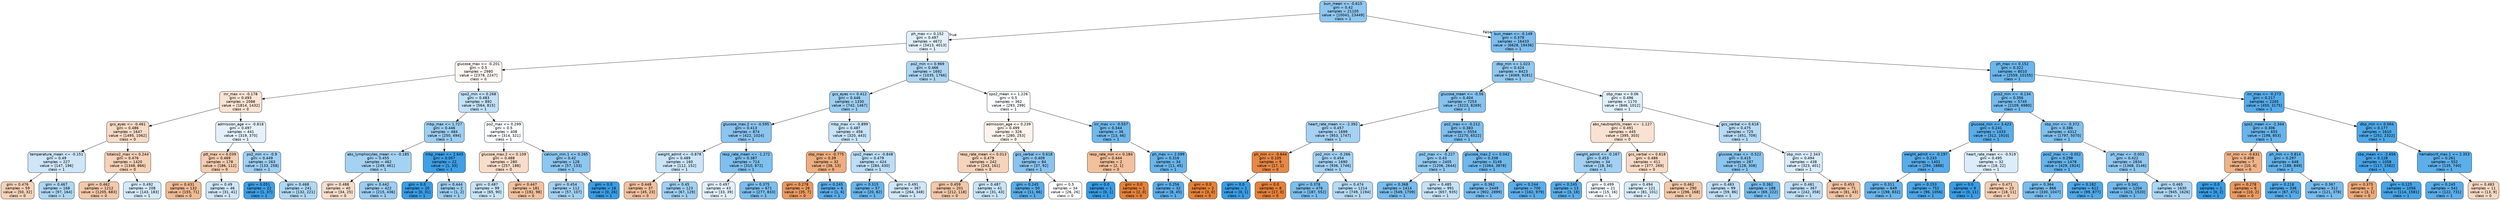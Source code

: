 digraph Tree {
node [shape=box, style="filled, rounded", color="black", fontname="helvetica"] ;
edge [fontname="helvetica"] ;
0 [label="bun_mean <= -0.615\ngini = 0.42\nsamples = 21105\nvalue = [10041, 23449]\nclass = 1", fillcolor="#8ec7f0"] ;
1 [label="ph_max <= 0.152\ngini = 0.497\nsamples = 4672\nvalue = [3413, 4013]\nclass = 1", fillcolor="#e1f0fb"] ;
0 -> 1 [labeldistance=2.5, labelangle=45, headlabel="True"] ;
2 [label="glucose_max <= -0.201\ngini = 0.5\nsamples = 2980\nvalue = [2378, 2247]\nclass = 0", fillcolor="#fef8f4"] ;
1 -> 2 ;
3 [label="inr_max <= -0.178\ngini = 0.493\nsamples = 2088\nvalue = [1814, 1432]\nclass = 0", fillcolor="#fae4d5"] ;
2 -> 3 ;
4 [label="gcs_eyes <= -0.461\ngini = 0.486\nsamples = 1647\nvalue = [1495, 1062]\nclass = 0", fillcolor="#f7dbc6"] ;
3 -> 4 ;
5 [label="temperature_mean <= -0.151\ngini = 0.49\nsamples = 227\nvalue = [147, 196]\nclass = 1", fillcolor="#cee6f8"] ;
4 -> 5 ;
6 [label="gini = 0.476\nsamples = 59\nvalue = [50, 32]\nclass = 0", fillcolor="#f6d2b8"] ;
5 -> 6 ;
7 [label="gini = 0.467\nsamples = 168\nvalue = [97, 164]\nclass = 1", fillcolor="#aed7f4"] ;
5 -> 7 ;
8 [label="totalco2_max <= 0.244\ngini = 0.476\nsamples = 1420\nvalue = [1348, 866]\nclass = 0", fillcolor="#f6d2b8"] ;
4 -> 8 ;
9 [label="gini = 0.462\nsamples = 1212\nvalue = [1205, 683]\nclass = 0", fillcolor="#f4c8a9"] ;
8 -> 9 ;
10 [label="gini = 0.492\nsamples = 208\nvalue = [143, 183]\nclass = 1", fillcolor="#d4eaf9"] ;
8 -> 10 ;
11 [label="admission_age <= -0.818\ngini = 0.497\nsamples = 441\nvalue = [319, 370]\nclass = 1", fillcolor="#e4f1fb"] ;
3 -> 11 ;
12 [label="ptt_max <= 0.039\ngini = 0.469\nsamples = 178\nvalue = [186, 112]\nclass = 0", fillcolor="#f5cdb0"] ;
11 -> 12 ;
13 [label="gini = 0.431\nsamples = 132\nvalue = [155, 71]\nclass = 0", fillcolor="#f1bb94"] ;
12 -> 13 ;
14 [label="gini = 0.49\nsamples = 46\nvalue = [31, 41]\nclass = 1", fillcolor="#cfe7f9"] ;
12 -> 14 ;
15 [label="po2_min <= -0.9\ngini = 0.449\nsamples = 263\nvalue = [133, 258]\nclass = 1", fillcolor="#9fd0f2"] ;
11 -> 15 ;
16 [label="gini = 0.051\nsamples = 22\nvalue = [1, 37]\nclass = 1", fillcolor="#3ea0e6"] ;
15 -> 16 ;
17 [label="gini = 0.468\nsamples = 241\nvalue = [132, 221]\nclass = 1", fillcolor="#afd8f5"] ;
15 -> 17 ;
18 [label="spo2_min <= 0.268\ngini = 0.483\nsamples = 892\nvalue = [564, 815]\nclass = 1", fillcolor="#c2e1f7"] ;
2 -> 18 ;
19 [label="mbp_max <= 1.727\ngini = 0.446\nsamples = 484\nvalue = [250, 494]\nclass = 1", fillcolor="#9dcff2"] ;
18 -> 19 ;
20 [label="abs_lymphocytes_mean <= -0.185\ngini = 0.455\nsamples = 462\nvalue = [249, 461]\nclass = 1", fillcolor="#a4d2f3"] ;
19 -> 20 ;
21 [label="gini = 0.488\nsamples = 40\nvalue = [34, 25]\nclass = 0", fillcolor="#f8decb"] ;
20 -> 21 ;
22 [label="gini = 0.442\nsamples = 422\nvalue = [215, 436]\nclass = 1", fillcolor="#9bcdf2"] ;
20 -> 22 ;
23 [label="mbp_mean <= 2.645\ngini = 0.057\nsamples = 22\nvalue = [1, 33]\nclass = 1", fillcolor="#3fa0e6"] ;
19 -> 23 ;
24 [label="gini = 0.0\nsamples = 20\nvalue = [0, 31]\nclass = 1", fillcolor="#399de5"] ;
23 -> 24 ;
25 [label="gini = 0.444\nsamples = 2\nvalue = [1, 2]\nclass = 1", fillcolor="#9ccef2"] ;
23 -> 25 ;
26 [label="po2_max <= 0.299\ngini = 0.5\nsamples = 408\nvalue = [314, 321]\nclass = 1", fillcolor="#fbfdfe"] ;
18 -> 26 ;
27 [label="glucose_max.2 <= 0.109\ngini = 0.488\nsamples = 280\nvalue = [257, 188]\nclass = 0", fillcolor="#f8ddca"] ;
26 -> 27 ;
28 [label="gini = 0.487\nsamples = 99\nvalue = [65, 90]\nclass = 1", fillcolor="#c8e4f8"] ;
27 -> 28 ;
29 [label="gini = 0.447\nsamples = 181\nvalue = [192, 98]\nclass = 0", fillcolor="#f2c19e"] ;
27 -> 29 ;
30 [label="calcium_min.1 <= 0.265\ngini = 0.42\nsamples = 128\nvalue = [57, 133]\nclass = 1", fillcolor="#8ec7f0"] ;
26 -> 30 ;
31 [label="gini = 0.454\nsamples = 112\nvalue = [57, 107]\nclass = 1", fillcolor="#a2d1f3"] ;
30 -> 31 ;
32 [label="gini = 0.0\nsamples = 16\nvalue = [0, 26]\nclass = 1", fillcolor="#399de5"] ;
30 -> 32 ;
33 [label="po2_min <= 0.969\ngini = 0.466\nsamples = 1692\nvalue = [1035, 1766]\nclass = 1", fillcolor="#add6f4"] ;
1 -> 33 ;
34 [label="gcs_eyes <= 0.412\ngini = 0.446\nsamples = 1330\nvalue = [742, 1467]\nclass = 1", fillcolor="#9dcff2"] ;
33 -> 34 ;
35 [label="glucose_max.2 <= -0.595\ngini = 0.413\nsamples = 874\nvalue = [422, 1024]\nclass = 1", fillcolor="#8bc5f0"] ;
34 -> 35 ;
36 [label="weight_admit <= -0.878\ngini = 0.489\nsamples = 160\nvalue = [112, 152]\nclass = 1", fillcolor="#cbe5f8"] ;
35 -> 36 ;
37 [label="gini = 0.448\nsamples = 37\nvalue = [45, 23]\nclass = 0", fillcolor="#f2c19e"] ;
36 -> 37 ;
38 [label="gini = 0.45\nsamples = 123\nvalue = [67, 129]\nclass = 1", fillcolor="#a0d0f3"] ;
36 -> 38 ;
39 [label="resp_rate_mean <= -1.272\ngini = 0.387\nsamples = 714\nvalue = [310, 872]\nclass = 1", fillcolor="#7fc0ee"] ;
35 -> 39 ;
40 [label="gini = 0.497\nsamples = 43\nvalue = [33, 39]\nclass = 1", fillcolor="#e1f0fb"] ;
39 -> 40 ;
41 [label="gini = 0.375\nsamples = 671\nvalue = [277, 833]\nclass = 1", fillcolor="#7bbeee"] ;
39 -> 41 ;
42 [label="mbp_max <= -0.899\ngini = 0.487\nsamples = 456\nvalue = [320, 443]\nclass = 1", fillcolor="#c8e4f8"] ;
34 -> 42 ;
43 [label="sbp_max <= -0.775\ngini = 0.39\nsamples = 32\nvalue = [36, 13]\nclass = 0", fillcolor="#eeae80"] ;
42 -> 43 ;
44 [label="gini = 0.278\nsamples = 26\nvalue = [35, 7]\nclass = 0", fillcolor="#ea9a61"] ;
43 -> 44 ;
45 [label="gini = 0.245\nsamples = 6\nvalue = [1, 6]\nclass = 1", fillcolor="#5aade9"] ;
43 -> 45 ;
46 [label="spo2_mean <= -0.848\ngini = 0.479\nsamples = 424\nvalue = [284, 430]\nclass = 1", fillcolor="#bcdef6"] ;
42 -> 46 ;
47 [label="gini = 0.315\nsamples = 57\nvalue = [20, 82]\nclass = 1", fillcolor="#69b5eb"] ;
46 -> 47 ;
48 [label="gini = 0.491\nsamples = 367\nvalue = [264, 348]\nclass = 1", fillcolor="#cfe7f9"] ;
46 -> 48 ;
49 [label="spo2_mean <= 1.226\ngini = 0.5\nsamples = 362\nvalue = [293, 299]\nclass = 1", fillcolor="#fbfdfe"] ;
33 -> 49 ;
50 [label="admission_age <= 0.239\ngini = 0.499\nsamples = 326\nvalue = [280, 253]\nclass = 0", fillcolor="#fcf3ec"] ;
49 -> 50 ;
51 [label="resp_rate_mean <= 0.013\ngini = 0.479\nsamples = 242\nvalue = [243, 161]\nclass = 0", fillcolor="#f6d4bc"] ;
50 -> 51 ;
52 [label="gini = 0.459\nsamples = 201\nvalue = [212, 118]\nclass = 0", fillcolor="#f3c7a7"] ;
51 -> 52 ;
53 [label="gini = 0.487\nsamples = 41\nvalue = [31, 43]\nclass = 1", fillcolor="#c8e4f8"] ;
51 -> 53 ;
54 [label="gcs_verbal <= 0.618\ngini = 0.409\nsamples = 84\nvalue = [37, 92]\nclass = 1", fillcolor="#89c4ef"] ;
50 -> 54 ;
55 [label="gini = 0.245\nsamples = 50\nvalue = [11, 66]\nclass = 1", fillcolor="#5aade9"] ;
54 -> 55 ;
56 [label="gini = 0.5\nsamples = 34\nvalue = [26, 26]\nclass = 0", fillcolor="#ffffff"] ;
54 -> 56 ;
57 [label="inr_max <= -0.557\ngini = 0.344\nsamples = 36\nvalue = [13, 46]\nclass = 1", fillcolor="#71b9ec"] ;
49 -> 57 ;
58 [label="resp_rate_min <= 0.184\ngini = 0.444\nsamples = 2\nvalue = [2, 1]\nclass = 0", fillcolor="#f2c09c"] ;
57 -> 58 ;
59 [label="gini = 0.0\nsamples = 1\nvalue = [0, 1]\nclass = 1", fillcolor="#399de5"] ;
58 -> 59 ;
60 [label="gini = 0.0\nsamples = 1\nvalue = [2, 0]\nclass = 0", fillcolor="#e58139"] ;
58 -> 60 ;
61 [label="ph_max <= 2.099\ngini = 0.316\nsamples = 34\nvalue = [11, 45]\nclass = 1", fillcolor="#69b5eb"] ;
57 -> 61 ;
62 [label="gini = 0.256\nsamples = 32\nvalue = [8, 45]\nclass = 1", fillcolor="#5caeea"] ;
61 -> 62 ;
63 [label="gini = 0.0\nsamples = 2\nvalue = [3, 0]\nclass = 0", fillcolor="#e58139"] ;
61 -> 63 ;
64 [label="bun_mean <= -0.149\ngini = 0.379\nsamples = 16433\nvalue = [6628, 19436]\nclass = 1", fillcolor="#7dbeee"] ;
0 -> 64 [labeldistance=2.5, labelangle=-45, headlabel="False"] ;
65 [label="dbp_min <= 1.023\ngini = 0.424\nsamples = 8423\nvalue = [4069, 9281]\nclass = 1", fillcolor="#90c8f0"] ;
64 -> 65 ;
66 [label="glucose_mean <= -0.56\ngini = 0.404\nsamples = 7253\nvalue = [3223, 8269]\nclass = 1", fillcolor="#86c3ef"] ;
65 -> 66 ;
67 [label="heart_rate_mean <= -2.392\ngini = 0.457\nsamples = 1699\nvalue = [953, 1747]\nclass = 1", fillcolor="#a5d2f3"] ;
66 -> 67 ;
68 [label="ph_min <= -0.644\ngini = 0.105\nsamples = 9\nvalue = [17, 1]\nclass = 0", fillcolor="#e78845"] ;
67 -> 68 ;
69 [label="gini = 0.0\nsamples = 1\nvalue = [0, 1]\nclass = 1", fillcolor="#399de5"] ;
68 -> 69 ;
70 [label="gini = 0.0\nsamples = 8\nvalue = [17, 0]\nclass = 0", fillcolor="#e58139"] ;
68 -> 70 ;
71 [label="po2_min <= -0.266\ngini = 0.454\nsamples = 1690\nvalue = [936, 1746]\nclass = 1", fillcolor="#a3d2f3"] ;
67 -> 71 ;
72 [label="gini = 0.378\nsamples = 476\nvalue = [187, 552]\nclass = 1", fillcolor="#7cbeee"] ;
71 -> 72 ;
73 [label="gini = 0.474\nsamples = 1214\nvalue = [749, 1194]\nclass = 1", fillcolor="#b5daf5"] ;
71 -> 73 ;
74 [label="po2_max <= -0.212\ngini = 0.383\nsamples = 5554\nvalue = [2270, 6522]\nclass = 1", fillcolor="#7ebfee"] ;
66 -> 74 ;
75 [label="po2_max <= -0.227\ngini = 0.43\nsamples = 2405\nvalue = [1206, 2644]\nclass = 1", fillcolor="#93caf1"] ;
74 -> 75 ;
76 [label="gini = 0.368\nsamples = 1414\nvalue = [549, 1709]\nclass = 1", fillcolor="#79bced"] ;
75 -> 76 ;
77 [label="gini = 0.485\nsamples = 991\nvalue = [657, 935]\nclass = 1", fillcolor="#c4e2f7"] ;
75 -> 77 ;
78 [label="glucose_max.2 <= 0.042\ngini = 0.338\nsamples = 3149\nvalue = [1064, 3878]\nclass = 1", fillcolor="#6fb8ec"] ;
74 -> 78 ;
79 [label="gini = 0.362\nsamples = 2449\nvalue = [902, 2899]\nclass = 1", fillcolor="#77bbed"] ;
78 -> 79 ;
80 [label="gini = 0.244\nsamples = 700\nvalue = [162, 979]\nclass = 1", fillcolor="#5aade9"] ;
78 -> 80 ;
81 [label="sbp_max <= 0.06\ngini = 0.496\nsamples = 1170\nvalue = [846, 1012]\nclass = 1", fillcolor="#dfeffb"] ;
65 -> 81 ;
82 [label="abs_neutrophils_mean <= -1.127\ngini = 0.491\nsamples = 445\nvalue = [395, 303]\nclass = 0", fillcolor="#f9e2d1"] ;
81 -> 82 ;
83 [label="weight_admit <= -0.167\ngini = 0.453\nsamples = 34\nvalue = [18, 34]\nclass = 1", fillcolor="#a2d1f3"] ;
82 -> 83 ;
84 [label="gini = 0.245\nsamples = 13\nvalue = [3, 18]\nclass = 1", fillcolor="#5aade9"] ;
83 -> 84 ;
85 [label="gini = 0.499\nsamples = 21\nvalue = [15, 16]\nclass = 1", fillcolor="#f3f9fd"] ;
83 -> 85 ;
86 [label="gcs_verbal <= 0.618\ngini = 0.486\nsamples = 411\nvalue = [377, 269]\nclass = 0", fillcolor="#f8dbc6"] ;
82 -> 86 ;
87 [label="gini = 0.494\nsamples = 121\nvalue = [81, 101]\nclass = 1", fillcolor="#d8ecfa"] ;
86 -> 87 ;
88 [label="gini = 0.462\nsamples = 290\nvalue = [296, 168]\nclass = 0", fillcolor="#f4c9a9"] ;
86 -> 88 ;
89 [label="gcs_verbal <= 0.618\ngini = 0.475\nsamples = 725\nvalue = [451, 709]\nclass = 1", fillcolor="#b7dbf6"] ;
81 -> 89 ;
90 [label="glucose_max <= -0.522\ngini = 0.415\nsamples = 287\nvalue = [128, 308]\nclass = 1", fillcolor="#8bc6f0"] ;
89 -> 90 ;
91 [label="gini = 0.483\nsamples = 99\nvalue = [59, 86]\nclass = 1", fillcolor="#c1e0f7"] ;
90 -> 91 ;
92 [label="gini = 0.362\nsamples = 188\nvalue = [69, 222]\nclass = 1", fillcolor="#77bbed"] ;
90 -> 92 ;
93 [label="sbp_min <= 2.343\ngini = 0.494\nsamples = 438\nvalue = [323, 401]\nclass = 1", fillcolor="#d8ecfa"] ;
89 -> 93 ;
94 [label="gini = 0.481\nsamples = 367\nvalue = [242, 358]\nclass = 1", fillcolor="#bfdff7"] ;
93 -> 94 ;
95 [label="gini = 0.453\nsamples = 71\nvalue = [81, 43]\nclass = 0", fillcolor="#f3c4a2"] ;
93 -> 95 ;
96 [label="ph_max <= 0.152\ngini = 0.322\nsamples = 8010\nvalue = [2559, 10155]\nclass = 1", fillcolor="#6bb6ec"] ;
64 -> 96 ;
97 [label="pco2_min <= -0.134\ngini = 0.356\nsamples = 5745\nvalue = [2109, 6980]\nclass = 1", fillcolor="#75bbed"] ;
96 -> 97 ;
98 [label="glucose_min <= 3.423\ngini = 0.241\nsamples = 1433\nvalue = [312, 1910]\nclass = 1", fillcolor="#59ade9"] ;
97 -> 98 ;
99 [label="weight_admit <= -0.197\ngini = 0.233\nsamples = 1401\nvalue = [294, 1888]\nclass = 1", fillcolor="#58ace9"] ;
98 -> 99 ;
100 [label="gini = 0.311\nsamples = 649\nvalue = [198, 832]\nclass = 1", fillcolor="#68b4eb"] ;
99 -> 100 ;
101 [label="gini = 0.153\nsamples = 752\nvalue = [96, 1056]\nclass = 1", fillcolor="#4ba6e7"] ;
99 -> 101 ;
102 [label="heart_rate_mean <= -0.519\ngini = 0.495\nsamples = 32\nvalue = [18, 22]\nclass = 1", fillcolor="#dbedfa"] ;
98 -> 102 ;
103 [label="gini = 0.0\nsamples = 9\nvalue = [0, 11]\nclass = 1", fillcolor="#399de5"] ;
102 -> 103 ;
104 [label="gini = 0.471\nsamples = 23\nvalue = [18, 11]\nclass = 0", fillcolor="#f5ceb2"] ;
102 -> 104 ;
105 [label="sbp_min <= -0.372\ngini = 0.386\nsamples = 4312\nvalue = [1797, 5070]\nclass = 1", fillcolor="#7fc0ee"] ;
97 -> 105 ;
106 [label="pco2_max <= -0.052\ngini = 0.298\nsamples = 1478\nvalue = [429, 1924]\nclass = 1", fillcolor="#65b3eb"] ;
105 -> 106 ;
107 [label="gini = 0.364\nsamples = 866\nvalue = [330, 1047]\nclass = 1", fillcolor="#77bced"] ;
106 -> 107 ;
108 [label="gini = 0.182\nsamples = 612\nvalue = [99, 877]\nclass = 1", fillcolor="#4fa8e8"] ;
106 -> 108 ;
109 [label="ph_max <= -0.003\ngini = 0.422\nsamples = 2834\nvalue = [1368, 3146]\nclass = 1", fillcolor="#8fc8f0"] ;
105 -> 109 ;
110 [label="gini = 0.341\nsamples = 1204\nvalue = [423, 1520]\nclass = 1", fillcolor="#70b8ec"] ;
109 -> 110 ;
111 [label="gini = 0.465\nsamples = 1630\nvalue = [945, 1626]\nclass = 1", fillcolor="#acd6f4"] ;
109 -> 111 ;
112 [label="inr_max <= -0.273\ngini = 0.217\nsamples = 2265\nvalue = [450, 3175]\nclass = 1", fillcolor="#55abe9"] ;
96 -> 112 ;
113 [label="spo2_mean <= -2.344\ngini = 0.306\nsamples = 655\nvalue = [198, 853]\nclass = 1", fillcolor="#67b4eb"] ;
112 -> 113 ;
114 [label="inr_min <= -0.631\ngini = 0.408\nsamples = 7\nvalue = [10, 4]\nclass = 0", fillcolor="#efb388"] ;
113 -> 114 ;
115 [label="gini = 0.0\nsamples = 1\nvalue = [0, 2]\nclass = 1", fillcolor="#399de5"] ;
114 -> 115 ;
116 [label="gini = 0.278\nsamples = 6\nvalue = [10, 2]\nclass = 0", fillcolor="#ea9a61"] ;
114 -> 116 ;
117 [label="ph_min <= 0.814\ngini = 0.297\nsamples = 648\nvalue = [188, 849]\nclass = 1", fillcolor="#65b3eb"] ;
113 -> 117 ;
118 [label="gini = 0.218\nsamples = 336\nvalue = [67, 471]\nclass = 1", fillcolor="#55abe9"] ;
117 -> 118 ;
119 [label="gini = 0.367\nsamples = 312\nvalue = [121, 378]\nclass = 1", fillcolor="#78bced"] ;
117 -> 119 ;
120 [label="dbp_min <= 0.004\ngini = 0.177\nsamples = 1610\nvalue = [252, 2322]\nclass = 1", fillcolor="#4ea8e8"] ;
112 -> 120 ;
121 [label="sbp_mean <= -2.656\ngini = 0.128\nsamples = 1058\nvalue = [117, 1582]\nclass = 1", fillcolor="#48a4e7"] ;
120 -> 121 ;
122 [label="gini = 0.375\nsamples = 2\nvalue = [3, 1]\nclass = 0", fillcolor="#eeab7b"] ;
121 -> 122 ;
123 [label="gini = 0.125\nsamples = 1056\nvalue = [114, 1581]\nclass = 1", fillcolor="#47a4e7"] ;
121 -> 123 ;
124 [label="hematocrit_max.1 <= 2.353\ngini = 0.261\nsamples = 552\nvalue = [135, 740]\nclass = 1", fillcolor="#5dafea"] ;
120 -> 124 ;
125 [label="gini = 0.245\nsamples = 541\nvalue = [122, 731]\nclass = 1", fillcolor="#5aade9"] ;
124 -> 125 ;
126 [label="gini = 0.483\nsamples = 11\nvalue = [13, 9]\nclass = 0", fillcolor="#f7d8c2"] ;
124 -> 126 ;
}